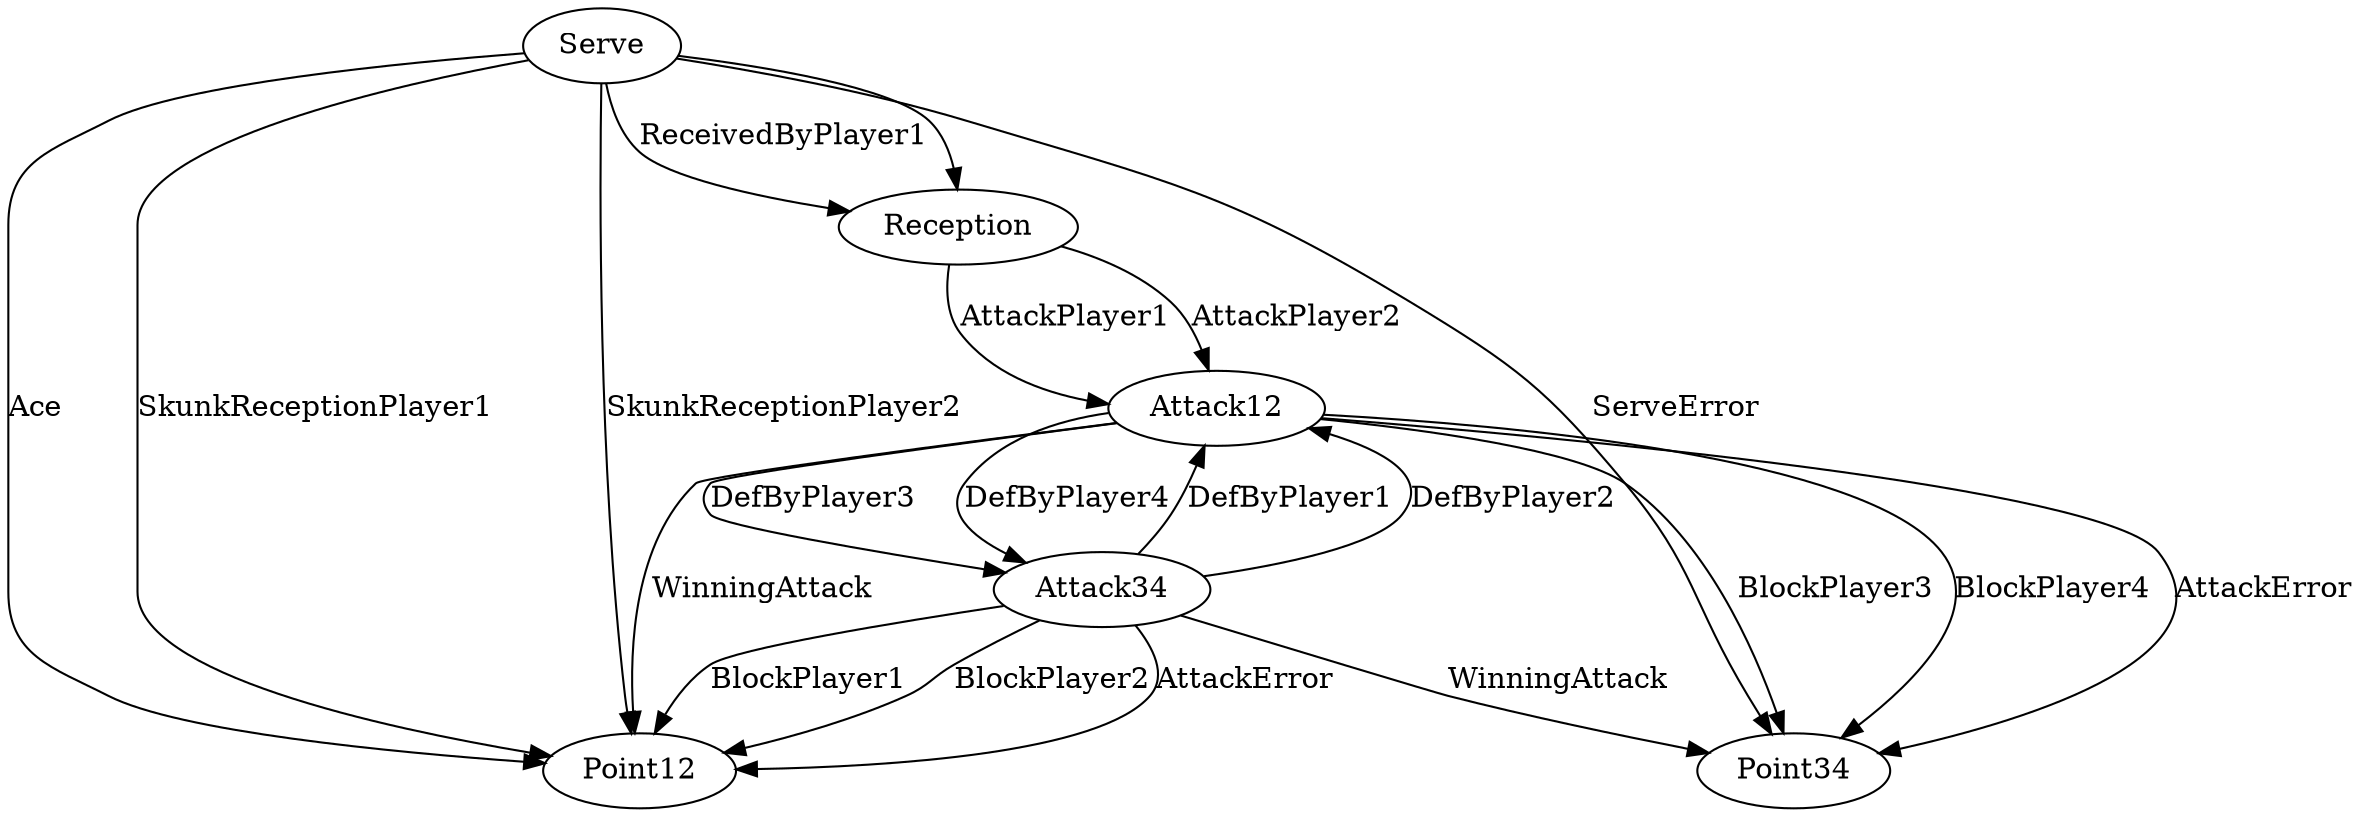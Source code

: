 digraph BeachVolleyPoint {

  // It is assumed that the Player1 or Player 2 are serving
  Serve -> Point12 [label=Ace]
  Serve -> Point12 [label=SkunkReceptionPlayer1]
  Serve -> Point12 [label=SkunkReceptionPlayer2]
  Serve -> Point34 [label=ServeError]
  
  Serve -> Reception [label=ReceivedByPlayer1]
  Serve -> Reception [Label=ReceivedByPlayer2]

  Reception -> Attack12 [label=AttackPlayer1]
  Reception -> Attack12 [label=AttackPlayer2]

  Attack12 -> Point12 [label=WinningAttack]
  Attack12 -> Point34 [label=BlockPlayer3]
  Attack12 -> Point34 [label=BlockPlayer4]
  Attack12 -> Point34 [label=AttackError]
  Attack12 -> Attack34 [label=DefByPlayer3]
  Attack12 -> Attack34 [label=DefByPlayer4]
  
  Attack34 -> Point34 [label=WinningAttack]
  Attack34 -> Point12 [label=BlockPlayer1]
  Attack34 -> Point12 [label=BlockPlayer2]
  Attack34 -> Point12 [label=AttackError]
  Attack34 -> Attack12 [label=DefByPlayer1]
  Attack34 -> Attack12 [label=DefByPlayer2]
}